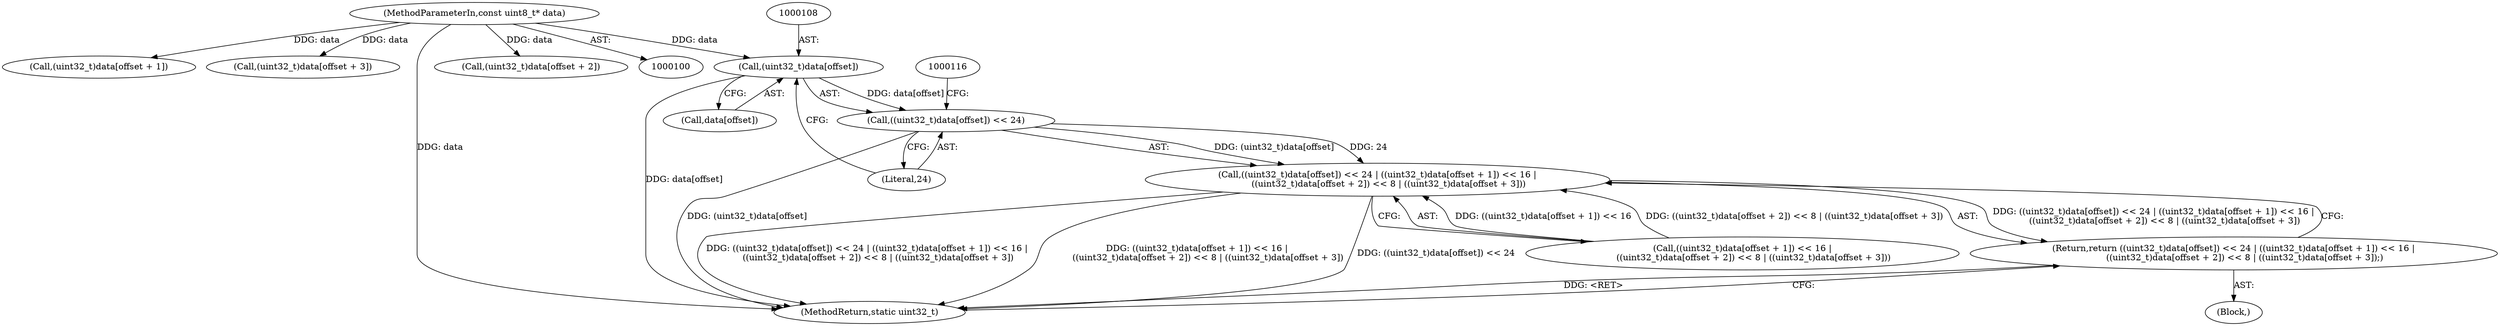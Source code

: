 digraph "0_Android_ed4c8d79153baab7f26562afb8930652dfbf853b_1@array" {
"1000107" [label="(Call,(uint32_t)data[offset])"];
"1000101" [label="(MethodParameterIn,const uint8_t* data)"];
"1000106" [label="(Call,((uint32_t)data[offset]) << 24)"];
"1000105" [label="(Call,((uint32_t)data[offset]) << 24 | ((uint32_t)data[offset + 1]) << 16 |\n        ((uint32_t)data[offset + 2]) << 8 | ((uint32_t)data[offset + 3]))"];
"1000104" [label="(Return,return ((uint32_t)data[offset]) << 24 | ((uint32_t)data[offset + 1]) << 16 |\n        ((uint32_t)data[offset + 2]) << 8 | ((uint32_t)data[offset + 3]);)"];
"1000115" [label="(Call,(uint32_t)data[offset + 1])"];
"1000106" [label="(Call,((uint32_t)data[offset]) << 24)"];
"1000133" [label="(Call,(uint32_t)data[offset + 3])"];
"1000140" [label="(MethodReturn,static uint32_t)"];
"1000112" [label="(Literal,24)"];
"1000109" [label="(Call,data[offset])"];
"1000101" [label="(MethodParameterIn,const uint8_t* data)"];
"1000107" [label="(Call,(uint32_t)data[offset])"];
"1000125" [label="(Call,(uint32_t)data[offset + 2])"];
"1000105" [label="(Call,((uint32_t)data[offset]) << 24 | ((uint32_t)data[offset + 1]) << 16 |\n        ((uint32_t)data[offset + 2]) << 8 | ((uint32_t)data[offset + 3]))"];
"1000113" [label="(Call,((uint32_t)data[offset + 1]) << 16 |\n        ((uint32_t)data[offset + 2]) << 8 | ((uint32_t)data[offset + 3]))"];
"1000103" [label="(Block,)"];
"1000104" [label="(Return,return ((uint32_t)data[offset]) << 24 | ((uint32_t)data[offset + 1]) << 16 |\n        ((uint32_t)data[offset + 2]) << 8 | ((uint32_t)data[offset + 3]);)"];
"1000107" -> "1000106"  [label="AST: "];
"1000107" -> "1000109"  [label="CFG: "];
"1000108" -> "1000107"  [label="AST: "];
"1000109" -> "1000107"  [label="AST: "];
"1000112" -> "1000107"  [label="CFG: "];
"1000107" -> "1000140"  [label="DDG: data[offset]"];
"1000107" -> "1000106"  [label="DDG: data[offset]"];
"1000101" -> "1000107"  [label="DDG: data"];
"1000101" -> "1000100"  [label="AST: "];
"1000101" -> "1000140"  [label="DDG: data"];
"1000101" -> "1000115"  [label="DDG: data"];
"1000101" -> "1000125"  [label="DDG: data"];
"1000101" -> "1000133"  [label="DDG: data"];
"1000106" -> "1000105"  [label="AST: "];
"1000106" -> "1000112"  [label="CFG: "];
"1000112" -> "1000106"  [label="AST: "];
"1000116" -> "1000106"  [label="CFG: "];
"1000106" -> "1000140"  [label="DDG: (uint32_t)data[offset]"];
"1000106" -> "1000105"  [label="DDG: (uint32_t)data[offset]"];
"1000106" -> "1000105"  [label="DDG: 24"];
"1000105" -> "1000104"  [label="AST: "];
"1000105" -> "1000113"  [label="CFG: "];
"1000113" -> "1000105"  [label="AST: "];
"1000104" -> "1000105"  [label="CFG: "];
"1000105" -> "1000140"  [label="DDG: ((uint32_t)data[offset]) << 24 | ((uint32_t)data[offset + 1]) << 16 |\n        ((uint32_t)data[offset + 2]) << 8 | ((uint32_t)data[offset + 3])"];
"1000105" -> "1000140"  [label="DDG: ((uint32_t)data[offset + 1]) << 16 |\n        ((uint32_t)data[offset + 2]) << 8 | ((uint32_t)data[offset + 3])"];
"1000105" -> "1000140"  [label="DDG: ((uint32_t)data[offset]) << 24"];
"1000105" -> "1000104"  [label="DDG: ((uint32_t)data[offset]) << 24 | ((uint32_t)data[offset + 1]) << 16 |\n        ((uint32_t)data[offset + 2]) << 8 | ((uint32_t)data[offset + 3])"];
"1000113" -> "1000105"  [label="DDG: ((uint32_t)data[offset + 1]) << 16"];
"1000113" -> "1000105"  [label="DDG: ((uint32_t)data[offset + 2]) << 8 | ((uint32_t)data[offset + 3])"];
"1000104" -> "1000103"  [label="AST: "];
"1000140" -> "1000104"  [label="CFG: "];
"1000104" -> "1000140"  [label="DDG: <RET>"];
}
